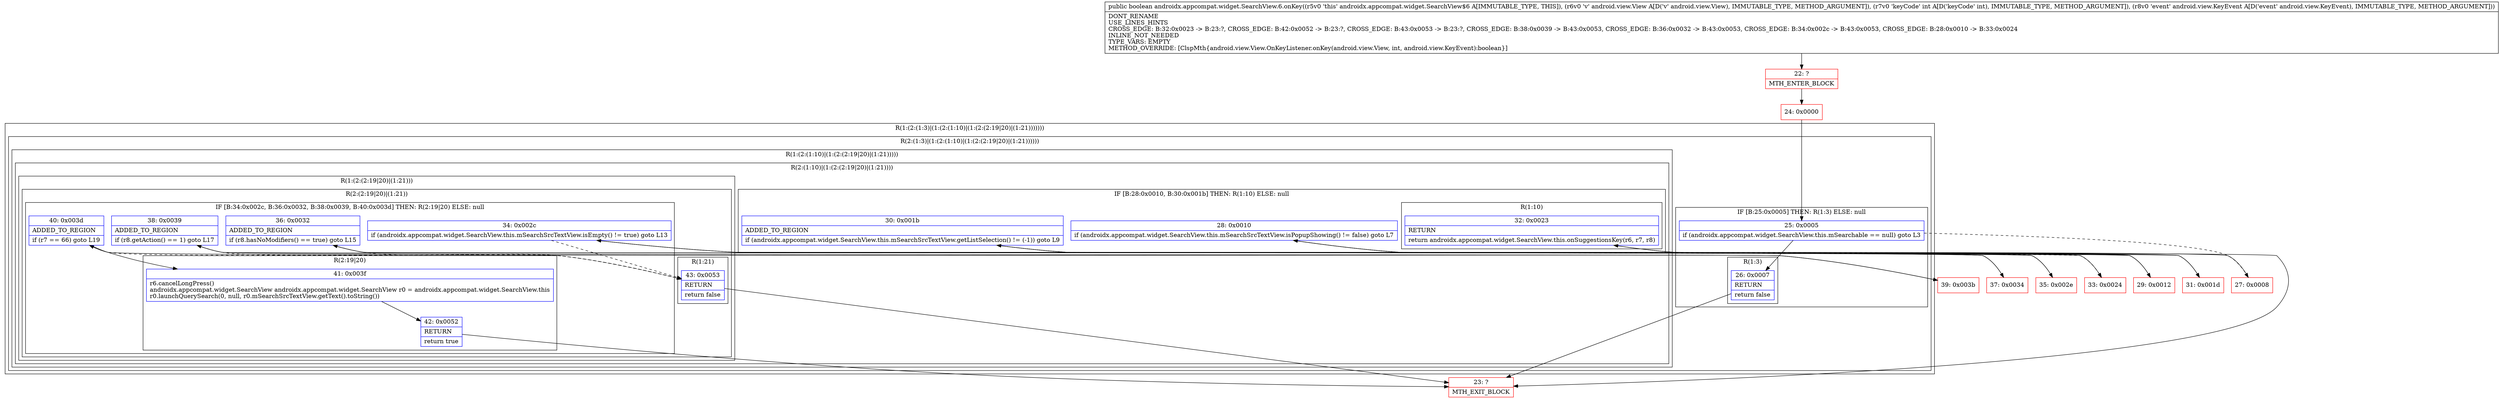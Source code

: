 digraph "CFG forandroidx.appcompat.widget.SearchView.6.onKey(Landroid\/view\/View;ILandroid\/view\/KeyEvent;)Z" {
subgraph cluster_Region_745361782 {
label = "R(1:(2:(1:3)|(1:(2:(1:10)|(1:(2:(2:19|20)|(1:21)))))))";
node [shape=record,color=blue];
subgraph cluster_Region_372733792 {
label = "R(2:(1:3)|(1:(2:(1:10)|(1:(2:(2:19|20)|(1:21))))))";
node [shape=record,color=blue];
subgraph cluster_IfRegion_2056616689 {
label = "IF [B:25:0x0005] THEN: R(1:3) ELSE: null";
node [shape=record,color=blue];
Node_25 [shape=record,label="{25\:\ 0x0005|if (androidx.appcompat.widget.SearchView.this.mSearchable == null) goto L3\l}"];
subgraph cluster_Region_1230683415 {
label = "R(1:3)";
node [shape=record,color=blue];
Node_26 [shape=record,label="{26\:\ 0x0007|RETURN\l|return false\l}"];
}
}
subgraph cluster_Region_268084139 {
label = "R(1:(2:(1:10)|(1:(2:(2:19|20)|(1:21)))))";
node [shape=record,color=blue];
subgraph cluster_Region_584796483 {
label = "R(2:(1:10)|(1:(2:(2:19|20)|(1:21))))";
node [shape=record,color=blue];
subgraph cluster_IfRegion_1942551835 {
label = "IF [B:28:0x0010, B:30:0x001b] THEN: R(1:10) ELSE: null";
node [shape=record,color=blue];
Node_28 [shape=record,label="{28\:\ 0x0010|if (androidx.appcompat.widget.SearchView.this.mSearchSrcTextView.isPopupShowing() != false) goto L7\l}"];
Node_30 [shape=record,label="{30\:\ 0x001b|ADDED_TO_REGION\l|if (androidx.appcompat.widget.SearchView.this.mSearchSrcTextView.getListSelection() != (\-1)) goto L9\l}"];
subgraph cluster_Region_1868973168 {
label = "R(1:10)";
node [shape=record,color=blue];
Node_32 [shape=record,label="{32\:\ 0x0023|RETURN\l|return androidx.appcompat.widget.SearchView.this.onSuggestionsKey(r6, r7, r8)\l}"];
}
}
subgraph cluster_Region_903566796 {
label = "R(1:(2:(2:19|20)|(1:21)))";
node [shape=record,color=blue];
subgraph cluster_Region_1303548773 {
label = "R(2:(2:19|20)|(1:21))";
node [shape=record,color=blue];
subgraph cluster_IfRegion_2040958957 {
label = "IF [B:34:0x002c, B:36:0x0032, B:38:0x0039, B:40:0x003d] THEN: R(2:19|20) ELSE: null";
node [shape=record,color=blue];
Node_34 [shape=record,label="{34\:\ 0x002c|if (androidx.appcompat.widget.SearchView.this.mSearchSrcTextView.isEmpty() != true) goto L13\l}"];
Node_36 [shape=record,label="{36\:\ 0x0032|ADDED_TO_REGION\l|if (r8.hasNoModifiers() == true) goto L15\l}"];
Node_38 [shape=record,label="{38\:\ 0x0039|ADDED_TO_REGION\l|if (r8.getAction() == 1) goto L17\l}"];
Node_40 [shape=record,label="{40\:\ 0x003d|ADDED_TO_REGION\l|if (r7 == 66) goto L19\l}"];
subgraph cluster_Region_351156935 {
label = "R(2:19|20)";
node [shape=record,color=blue];
Node_41 [shape=record,label="{41\:\ 0x003f|r6.cancelLongPress()\landroidx.appcompat.widget.SearchView androidx.appcompat.widget.SearchView r0 = androidx.appcompat.widget.SearchView.this\lr0.launchQuerySearch(0, null, r0.mSearchSrcTextView.getText().toString())\l}"];
Node_42 [shape=record,label="{42\:\ 0x0052|RETURN\l|return true\l}"];
}
}
subgraph cluster_Region_616436077 {
label = "R(1:21)";
node [shape=record,color=blue];
Node_43 [shape=record,label="{43\:\ 0x0053|RETURN\l|return false\l}"];
}
}
}
}
}
}
}
Node_22 [shape=record,color=red,label="{22\:\ ?|MTH_ENTER_BLOCK\l}"];
Node_24 [shape=record,color=red,label="{24\:\ 0x0000}"];
Node_23 [shape=record,color=red,label="{23\:\ ?|MTH_EXIT_BLOCK\l}"];
Node_27 [shape=record,color=red,label="{27\:\ 0x0008}"];
Node_29 [shape=record,color=red,label="{29\:\ 0x0012}"];
Node_31 [shape=record,color=red,label="{31\:\ 0x001d}"];
Node_33 [shape=record,color=red,label="{33\:\ 0x0024}"];
Node_35 [shape=record,color=red,label="{35\:\ 0x002e}"];
Node_37 [shape=record,color=red,label="{37\:\ 0x0034}"];
Node_39 [shape=record,color=red,label="{39\:\ 0x003b}"];
MethodNode[shape=record,label="{public boolean androidx.appcompat.widget.SearchView.6.onKey((r5v0 'this' androidx.appcompat.widget.SearchView$6 A[IMMUTABLE_TYPE, THIS]), (r6v0 'v' android.view.View A[D('v' android.view.View), IMMUTABLE_TYPE, METHOD_ARGUMENT]), (r7v0 'keyCode' int A[D('keyCode' int), IMMUTABLE_TYPE, METHOD_ARGUMENT]), (r8v0 'event' android.view.KeyEvent A[D('event' android.view.KeyEvent), IMMUTABLE_TYPE, METHOD_ARGUMENT]))  | DONT_RENAME\lUSE_LINES_HINTS\lCROSS_EDGE: B:32:0x0023 \-\> B:23:?, CROSS_EDGE: B:42:0x0052 \-\> B:23:?, CROSS_EDGE: B:43:0x0053 \-\> B:23:?, CROSS_EDGE: B:38:0x0039 \-\> B:43:0x0053, CROSS_EDGE: B:36:0x0032 \-\> B:43:0x0053, CROSS_EDGE: B:34:0x002c \-\> B:43:0x0053, CROSS_EDGE: B:28:0x0010 \-\> B:33:0x0024\lINLINE_NOT_NEEDED\lTYPE_VARS: EMPTY\lMETHOD_OVERRIDE: [ClspMth\{android.view.View.OnKeyListener.onKey(android.view.View, int, android.view.KeyEvent):boolean\}]\l}"];
MethodNode -> Node_22;Node_25 -> Node_26;
Node_25 -> Node_27[style=dashed];
Node_26 -> Node_23;
Node_28 -> Node_29;
Node_28 -> Node_33[style=dashed];
Node_30 -> Node_31;
Node_30 -> Node_33[style=dashed];
Node_32 -> Node_23;
Node_34 -> Node_35;
Node_34 -> Node_43[style=dashed];
Node_36 -> Node_37;
Node_36 -> Node_43[style=dashed];
Node_38 -> Node_39;
Node_38 -> Node_43[style=dashed];
Node_40 -> Node_41;
Node_40 -> Node_43[style=dashed];
Node_41 -> Node_42;
Node_42 -> Node_23;
Node_43 -> Node_23;
Node_22 -> Node_24;
Node_24 -> Node_25;
Node_27 -> Node_28;
Node_29 -> Node_30;
Node_31 -> Node_32;
Node_33 -> Node_34;
Node_35 -> Node_36;
Node_37 -> Node_38;
Node_39 -> Node_40;
}

